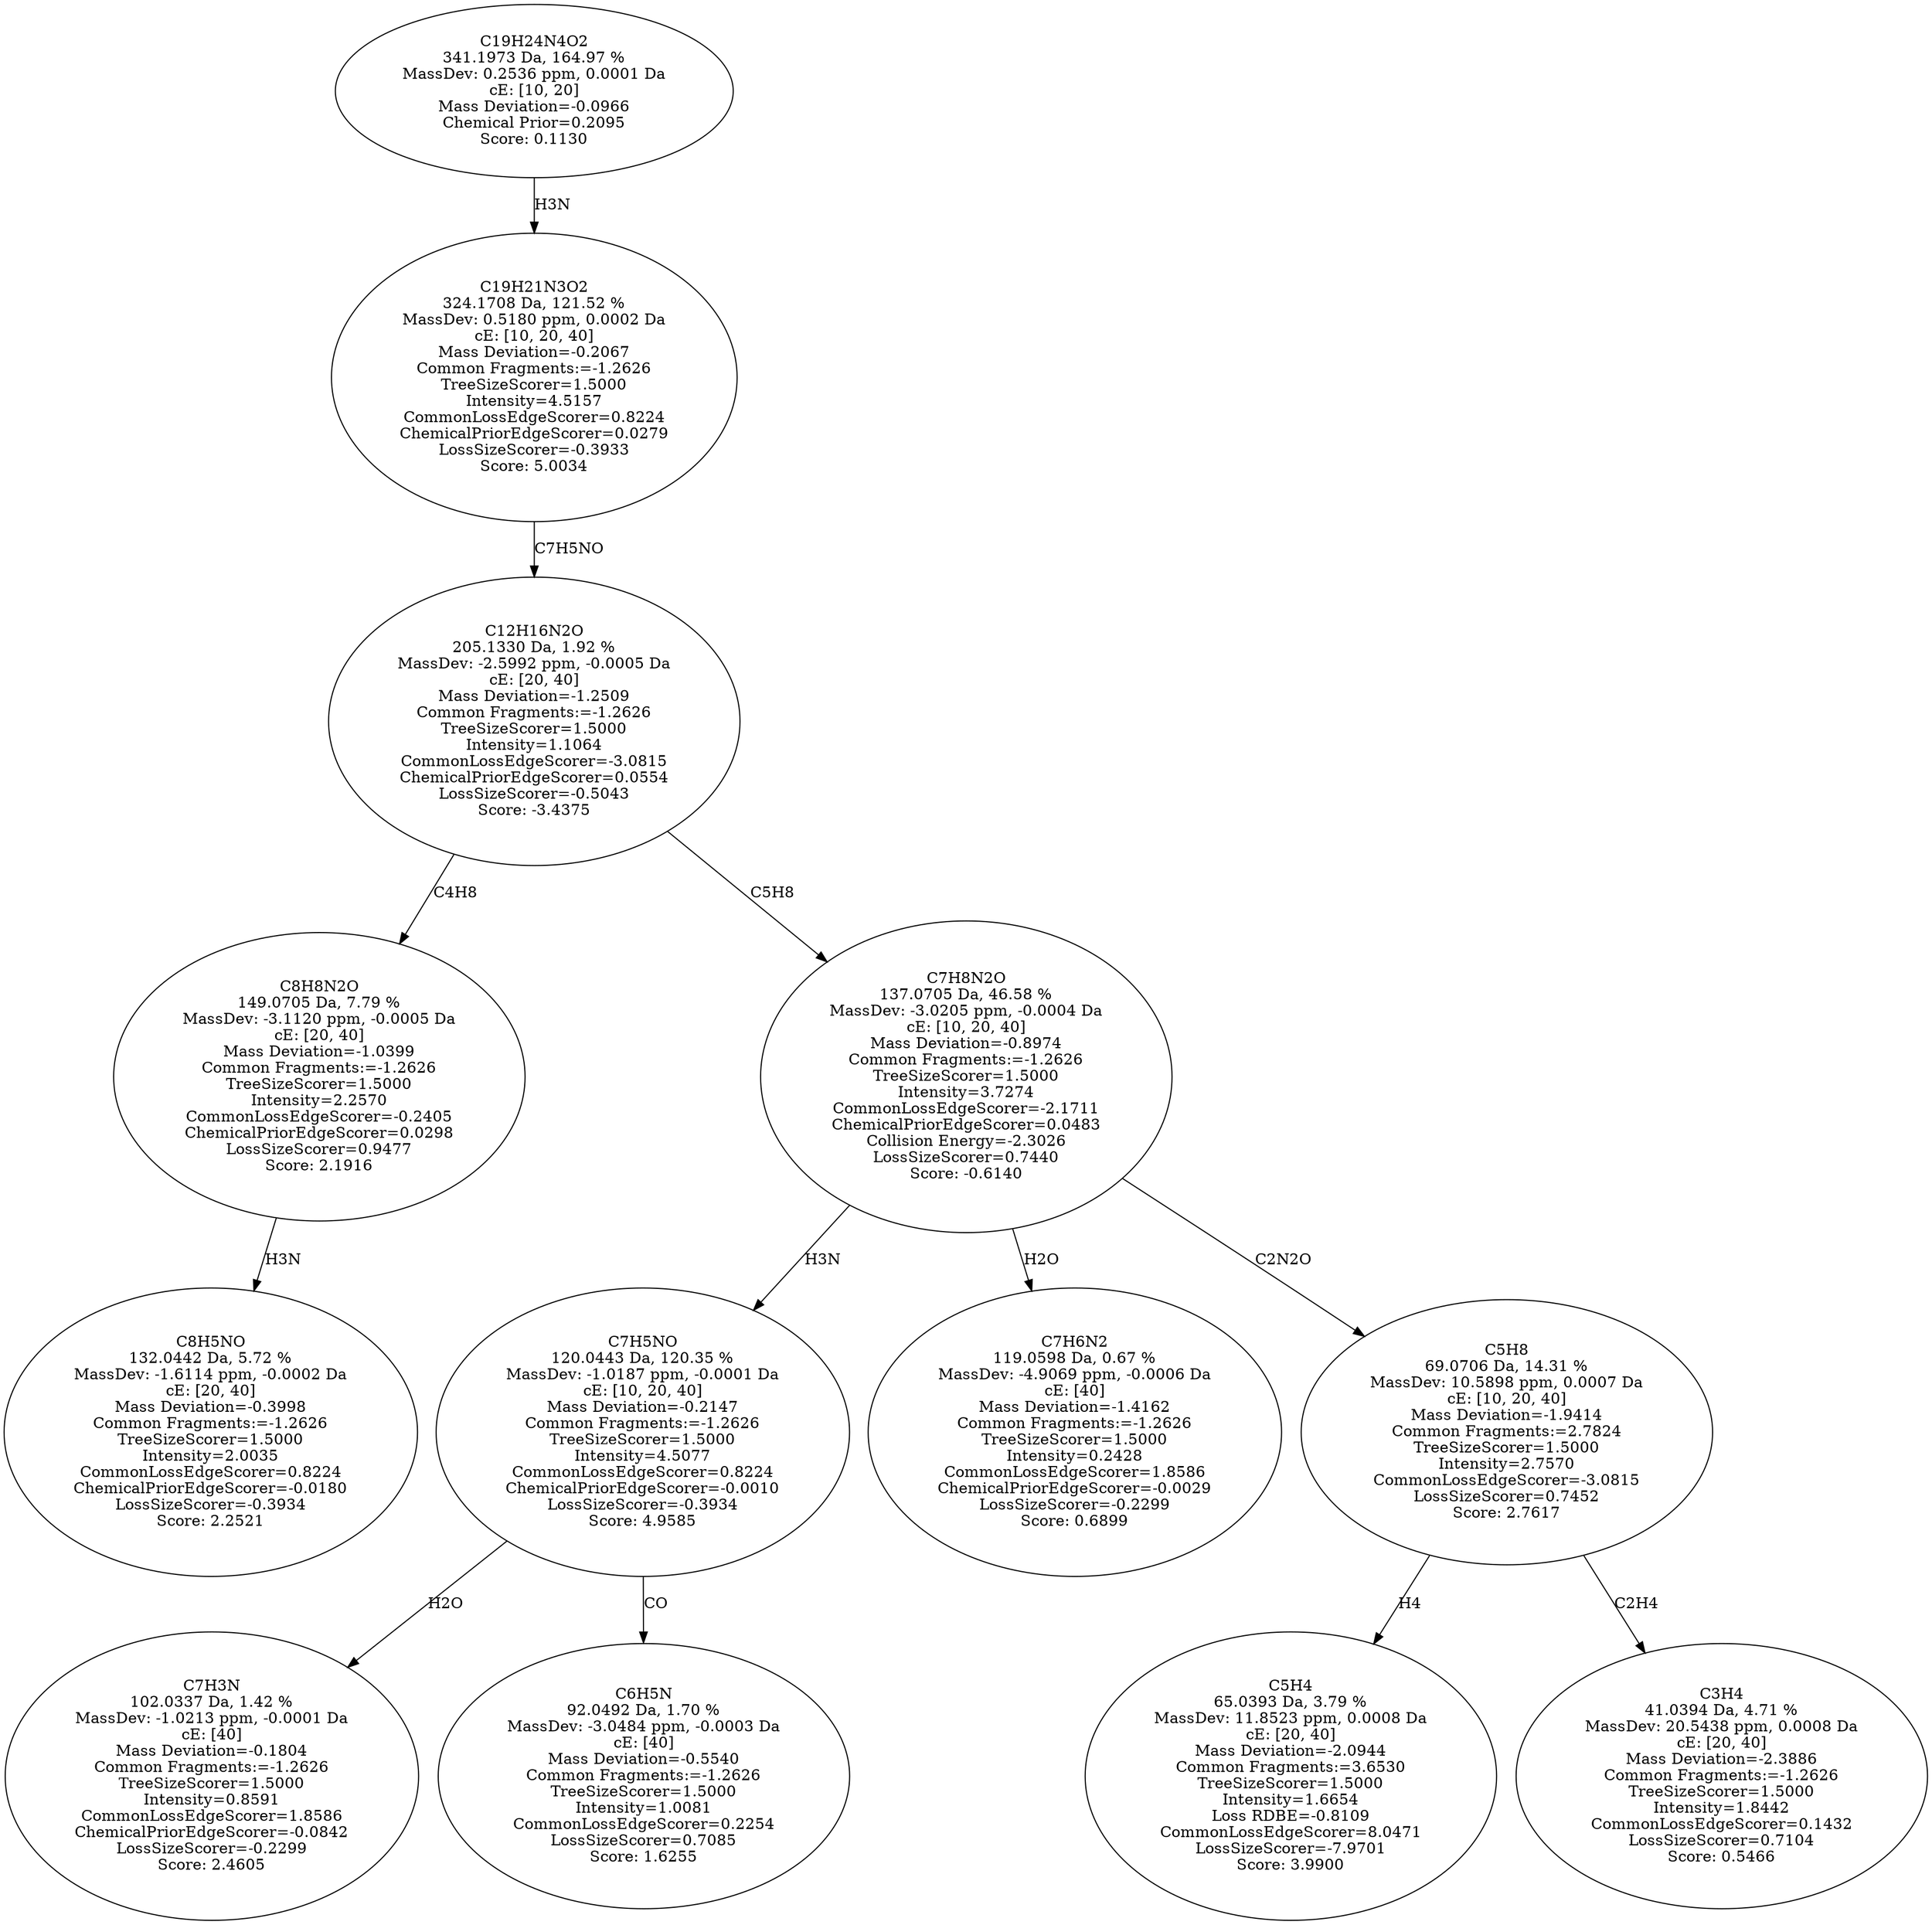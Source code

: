 strict digraph {
v1 [label="C8H5NO\n132.0442 Da, 5.72 %\nMassDev: -1.6114 ppm, -0.0002 Da\ncE: [20, 40]\nMass Deviation=-0.3998\nCommon Fragments:=-1.2626\nTreeSizeScorer=1.5000\nIntensity=2.0035\nCommonLossEdgeScorer=0.8224\nChemicalPriorEdgeScorer=-0.0180\nLossSizeScorer=-0.3934\nScore: 2.2521"];
v2 [label="C8H8N2O\n149.0705 Da, 7.79 %\nMassDev: -3.1120 ppm, -0.0005 Da\ncE: [20, 40]\nMass Deviation=-1.0399\nCommon Fragments:=-1.2626\nTreeSizeScorer=1.5000\nIntensity=2.2570\nCommonLossEdgeScorer=-0.2405\nChemicalPriorEdgeScorer=0.0298\nLossSizeScorer=0.9477\nScore: 2.1916"];
v3 [label="C7H3N\n102.0337 Da, 1.42 %\nMassDev: -1.0213 ppm, -0.0001 Da\ncE: [40]\nMass Deviation=-0.1804\nCommon Fragments:=-1.2626\nTreeSizeScorer=1.5000\nIntensity=0.8591\nCommonLossEdgeScorer=1.8586\nChemicalPriorEdgeScorer=-0.0842\nLossSizeScorer=-0.2299\nScore: 2.4605"];
v4 [label="C6H5N\n92.0492 Da, 1.70 %\nMassDev: -3.0484 ppm, -0.0003 Da\ncE: [40]\nMass Deviation=-0.5540\nCommon Fragments:=-1.2626\nTreeSizeScorer=1.5000\nIntensity=1.0081\nCommonLossEdgeScorer=0.2254\nLossSizeScorer=0.7085\nScore: 1.6255"];
v5 [label="C7H5NO\n120.0443 Da, 120.35 %\nMassDev: -1.0187 ppm, -0.0001 Da\ncE: [10, 20, 40]\nMass Deviation=-0.2147\nCommon Fragments:=-1.2626\nTreeSizeScorer=1.5000\nIntensity=4.5077\nCommonLossEdgeScorer=0.8224\nChemicalPriorEdgeScorer=-0.0010\nLossSizeScorer=-0.3934\nScore: 4.9585"];
v6 [label="C7H6N2\n119.0598 Da, 0.67 %\nMassDev: -4.9069 ppm, -0.0006 Da\ncE: [40]\nMass Deviation=-1.4162\nCommon Fragments:=-1.2626\nTreeSizeScorer=1.5000\nIntensity=0.2428\nCommonLossEdgeScorer=1.8586\nChemicalPriorEdgeScorer=-0.0029\nLossSizeScorer=-0.2299\nScore: 0.6899"];
v7 [label="C5H4\n65.0393 Da, 3.79 %\nMassDev: 11.8523 ppm, 0.0008 Da\ncE: [20, 40]\nMass Deviation=-2.0944\nCommon Fragments:=3.6530\nTreeSizeScorer=1.5000\nIntensity=1.6654\nLoss RDBE=-0.8109\nCommonLossEdgeScorer=8.0471\nLossSizeScorer=-7.9701\nScore: 3.9900"];
v8 [label="C3H4\n41.0394 Da, 4.71 %\nMassDev: 20.5438 ppm, 0.0008 Da\ncE: [20, 40]\nMass Deviation=-2.3886\nCommon Fragments:=-1.2626\nTreeSizeScorer=1.5000\nIntensity=1.8442\nCommonLossEdgeScorer=0.1432\nLossSizeScorer=0.7104\nScore: 0.5466"];
v9 [label="C5H8\n69.0706 Da, 14.31 %\nMassDev: 10.5898 ppm, 0.0007 Da\ncE: [10, 20, 40]\nMass Deviation=-1.9414\nCommon Fragments:=2.7824\nTreeSizeScorer=1.5000\nIntensity=2.7570\nCommonLossEdgeScorer=-3.0815\nLossSizeScorer=0.7452\nScore: 2.7617"];
v10 [label="C7H8N2O\n137.0705 Da, 46.58 %\nMassDev: -3.0205 ppm, -0.0004 Da\ncE: [10, 20, 40]\nMass Deviation=-0.8974\nCommon Fragments:=-1.2626\nTreeSizeScorer=1.5000\nIntensity=3.7274\nCommonLossEdgeScorer=-2.1711\nChemicalPriorEdgeScorer=0.0483\nCollision Energy=-2.3026\nLossSizeScorer=0.7440\nScore: -0.6140"];
v11 [label="C12H16N2O\n205.1330 Da, 1.92 %\nMassDev: -2.5992 ppm, -0.0005 Da\ncE: [20, 40]\nMass Deviation=-1.2509\nCommon Fragments:=-1.2626\nTreeSizeScorer=1.5000\nIntensity=1.1064\nCommonLossEdgeScorer=-3.0815\nChemicalPriorEdgeScorer=0.0554\nLossSizeScorer=-0.5043\nScore: -3.4375"];
v12 [label="C19H21N3O2\n324.1708 Da, 121.52 %\nMassDev: 0.5180 ppm, 0.0002 Da\ncE: [10, 20, 40]\nMass Deviation=-0.2067\nCommon Fragments:=-1.2626\nTreeSizeScorer=1.5000\nIntensity=4.5157\nCommonLossEdgeScorer=0.8224\nChemicalPriorEdgeScorer=0.0279\nLossSizeScorer=-0.3933\nScore: 5.0034"];
v13 [label="C19H24N4O2\n341.1973 Da, 164.97 %\nMassDev: 0.2536 ppm, 0.0001 Da\ncE: [10, 20]\nMass Deviation=-0.0966\nChemical Prior=0.2095\nScore: 0.1130"];
v2 -> v1 [label="H3N"];
v11 -> v2 [label="C4H8"];
v5 -> v3 [label="H2O"];
v5 -> v4 [label="CO"];
v10 -> v5 [label="H3N"];
v10 -> v6 [label="H2O"];
v9 -> v7 [label="H4"];
v9 -> v8 [label="C2H4"];
v10 -> v9 [label="C2N2O"];
v11 -> v10 [label="C5H8"];
v12 -> v11 [label="C7H5NO"];
v13 -> v12 [label="H3N"];
}
